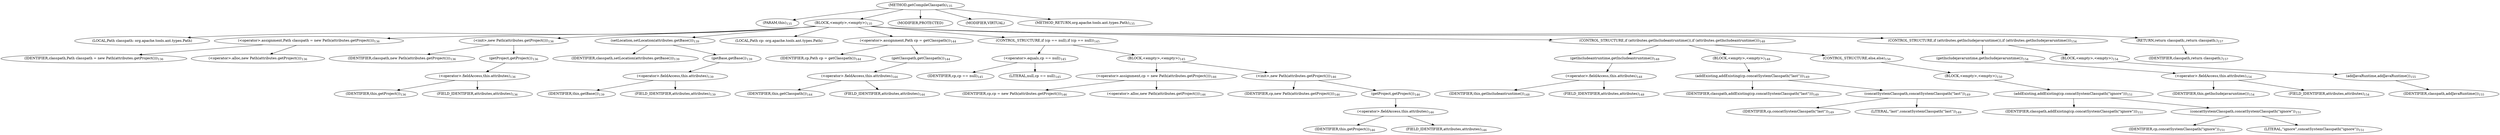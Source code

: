 digraph "getCompileClasspath" {  
"181" [label = <(METHOD,getCompileClasspath)<SUB>135</SUB>> ]
"182" [label = <(PARAM,this)<SUB>135</SUB>> ]
"183" [label = <(BLOCK,&lt;empty&gt;,&lt;empty&gt;)<SUB>135</SUB>> ]
"10" [label = <(LOCAL,Path classpath: org.apache.tools.ant.types.Path)> ]
"184" [label = <(&lt;operator&gt;.assignment,Path classpath = new Path(attributes.getProject()))<SUB>136</SUB>> ]
"185" [label = <(IDENTIFIER,classpath,Path classpath = new Path(attributes.getProject()))<SUB>136</SUB>> ]
"186" [label = <(&lt;operator&gt;.alloc,new Path(attributes.getProject()))<SUB>136</SUB>> ]
"187" [label = <(&lt;init&gt;,new Path(attributes.getProject()))<SUB>136</SUB>> ]
"9" [label = <(IDENTIFIER,classpath,new Path(attributes.getProject()))<SUB>136</SUB>> ]
"188" [label = <(getProject,getProject())<SUB>136</SUB>> ]
"189" [label = <(&lt;operator&gt;.fieldAccess,this.attributes)<SUB>136</SUB>> ]
"190" [label = <(IDENTIFIER,this,getProject())<SUB>136</SUB>> ]
"191" [label = <(FIELD_IDENTIFIER,attributes,attributes)<SUB>136</SUB>> ]
"192" [label = <(setLocation,setLocation(attributes.getBase()))<SUB>139</SUB>> ]
"193" [label = <(IDENTIFIER,classpath,setLocation(attributes.getBase()))<SUB>139</SUB>> ]
"194" [label = <(getBase,getBase())<SUB>139</SUB>> ]
"195" [label = <(&lt;operator&gt;.fieldAccess,this.attributes)<SUB>139</SUB>> ]
"196" [label = <(IDENTIFIER,this,getBase())<SUB>139</SUB>> ]
"197" [label = <(FIELD_IDENTIFIER,attributes,attributes)<SUB>139</SUB>> ]
"12" [label = <(LOCAL,Path cp: org.apache.tools.ant.types.Path)> ]
"198" [label = <(&lt;operator&gt;.assignment,Path cp = getClasspath())<SUB>144</SUB>> ]
"199" [label = <(IDENTIFIER,cp,Path cp = getClasspath())<SUB>144</SUB>> ]
"200" [label = <(getClasspath,getClasspath())<SUB>144</SUB>> ]
"201" [label = <(&lt;operator&gt;.fieldAccess,this.attributes)<SUB>144</SUB>> ]
"202" [label = <(IDENTIFIER,this,getClasspath())<SUB>144</SUB>> ]
"203" [label = <(FIELD_IDENTIFIER,attributes,attributes)<SUB>144</SUB>> ]
"204" [label = <(CONTROL_STRUCTURE,if (cp == null),if (cp == null))<SUB>145</SUB>> ]
"205" [label = <(&lt;operator&gt;.equals,cp == null)<SUB>145</SUB>> ]
"206" [label = <(IDENTIFIER,cp,cp == null)<SUB>145</SUB>> ]
"207" [label = <(LITERAL,null,cp == null)<SUB>145</SUB>> ]
"208" [label = <(BLOCK,&lt;empty&gt;,&lt;empty&gt;)<SUB>145</SUB>> ]
"209" [label = <(&lt;operator&gt;.assignment,cp = new Path(attributes.getProject()))<SUB>146</SUB>> ]
"210" [label = <(IDENTIFIER,cp,cp = new Path(attributes.getProject()))<SUB>146</SUB>> ]
"211" [label = <(&lt;operator&gt;.alloc,new Path(attributes.getProject()))<SUB>146</SUB>> ]
"212" [label = <(&lt;init&gt;,new Path(attributes.getProject()))<SUB>146</SUB>> ]
"11" [label = <(IDENTIFIER,cp,new Path(attributes.getProject()))<SUB>146</SUB>> ]
"213" [label = <(getProject,getProject())<SUB>146</SUB>> ]
"214" [label = <(&lt;operator&gt;.fieldAccess,this.attributes)<SUB>146</SUB>> ]
"215" [label = <(IDENTIFIER,this,getProject())<SUB>146</SUB>> ]
"216" [label = <(FIELD_IDENTIFIER,attributes,attributes)<SUB>146</SUB>> ]
"217" [label = <(CONTROL_STRUCTURE,if (attributes.getIncludeantruntime()),if (attributes.getIncludeantruntime()))<SUB>148</SUB>> ]
"218" [label = <(getIncludeantruntime,getIncludeantruntime())<SUB>148</SUB>> ]
"219" [label = <(&lt;operator&gt;.fieldAccess,this.attributes)<SUB>148</SUB>> ]
"220" [label = <(IDENTIFIER,this,getIncludeantruntime())<SUB>148</SUB>> ]
"221" [label = <(FIELD_IDENTIFIER,attributes,attributes)<SUB>148</SUB>> ]
"222" [label = <(BLOCK,&lt;empty&gt;,&lt;empty&gt;)<SUB>148</SUB>> ]
"223" [label = <(addExisting,addExisting(cp.concatSystemClasspath(&quot;last&quot;)))<SUB>149</SUB>> ]
"224" [label = <(IDENTIFIER,classpath,addExisting(cp.concatSystemClasspath(&quot;last&quot;)))<SUB>149</SUB>> ]
"225" [label = <(concatSystemClasspath,concatSystemClasspath(&quot;last&quot;))<SUB>149</SUB>> ]
"226" [label = <(IDENTIFIER,cp,concatSystemClasspath(&quot;last&quot;))<SUB>149</SUB>> ]
"227" [label = <(LITERAL,&quot;last&quot;,concatSystemClasspath(&quot;last&quot;))<SUB>149</SUB>> ]
"228" [label = <(CONTROL_STRUCTURE,else,else)<SUB>150</SUB>> ]
"229" [label = <(BLOCK,&lt;empty&gt;,&lt;empty&gt;)<SUB>150</SUB>> ]
"230" [label = <(addExisting,addExisting(cp.concatSystemClasspath(&quot;ignore&quot;)))<SUB>151</SUB>> ]
"231" [label = <(IDENTIFIER,classpath,addExisting(cp.concatSystemClasspath(&quot;ignore&quot;)))<SUB>151</SUB>> ]
"232" [label = <(concatSystemClasspath,concatSystemClasspath(&quot;ignore&quot;))<SUB>151</SUB>> ]
"233" [label = <(IDENTIFIER,cp,concatSystemClasspath(&quot;ignore&quot;))<SUB>151</SUB>> ]
"234" [label = <(LITERAL,&quot;ignore&quot;,concatSystemClasspath(&quot;ignore&quot;))<SUB>151</SUB>> ]
"235" [label = <(CONTROL_STRUCTURE,if (attributes.getIncludejavaruntime()),if (attributes.getIncludejavaruntime()))<SUB>154</SUB>> ]
"236" [label = <(getIncludejavaruntime,getIncludejavaruntime())<SUB>154</SUB>> ]
"237" [label = <(&lt;operator&gt;.fieldAccess,this.attributes)<SUB>154</SUB>> ]
"238" [label = <(IDENTIFIER,this,getIncludejavaruntime())<SUB>154</SUB>> ]
"239" [label = <(FIELD_IDENTIFIER,attributes,attributes)<SUB>154</SUB>> ]
"240" [label = <(BLOCK,&lt;empty&gt;,&lt;empty&gt;)<SUB>154</SUB>> ]
"241" [label = <(addJavaRuntime,addJavaRuntime())<SUB>155</SUB>> ]
"242" [label = <(IDENTIFIER,classpath,addJavaRuntime())<SUB>155</SUB>> ]
"243" [label = <(RETURN,return classpath;,return classpath;)<SUB>157</SUB>> ]
"244" [label = <(IDENTIFIER,classpath,return classpath;)<SUB>157</SUB>> ]
"245" [label = <(MODIFIER,PROTECTED)> ]
"246" [label = <(MODIFIER,VIRTUAL)> ]
"247" [label = <(METHOD_RETURN,org.apache.tools.ant.types.Path)<SUB>135</SUB>> ]
  "181" -> "182" 
  "181" -> "183" 
  "181" -> "245" 
  "181" -> "246" 
  "181" -> "247" 
  "183" -> "10" 
  "183" -> "184" 
  "183" -> "187" 
  "183" -> "192" 
  "183" -> "12" 
  "183" -> "198" 
  "183" -> "204" 
  "183" -> "217" 
  "183" -> "235" 
  "183" -> "243" 
  "184" -> "185" 
  "184" -> "186" 
  "187" -> "9" 
  "187" -> "188" 
  "188" -> "189" 
  "189" -> "190" 
  "189" -> "191" 
  "192" -> "193" 
  "192" -> "194" 
  "194" -> "195" 
  "195" -> "196" 
  "195" -> "197" 
  "198" -> "199" 
  "198" -> "200" 
  "200" -> "201" 
  "201" -> "202" 
  "201" -> "203" 
  "204" -> "205" 
  "204" -> "208" 
  "205" -> "206" 
  "205" -> "207" 
  "208" -> "209" 
  "208" -> "212" 
  "209" -> "210" 
  "209" -> "211" 
  "212" -> "11" 
  "212" -> "213" 
  "213" -> "214" 
  "214" -> "215" 
  "214" -> "216" 
  "217" -> "218" 
  "217" -> "222" 
  "217" -> "228" 
  "218" -> "219" 
  "219" -> "220" 
  "219" -> "221" 
  "222" -> "223" 
  "223" -> "224" 
  "223" -> "225" 
  "225" -> "226" 
  "225" -> "227" 
  "228" -> "229" 
  "229" -> "230" 
  "230" -> "231" 
  "230" -> "232" 
  "232" -> "233" 
  "232" -> "234" 
  "235" -> "236" 
  "235" -> "240" 
  "236" -> "237" 
  "237" -> "238" 
  "237" -> "239" 
  "240" -> "241" 
  "241" -> "242" 
  "243" -> "244" 
}
